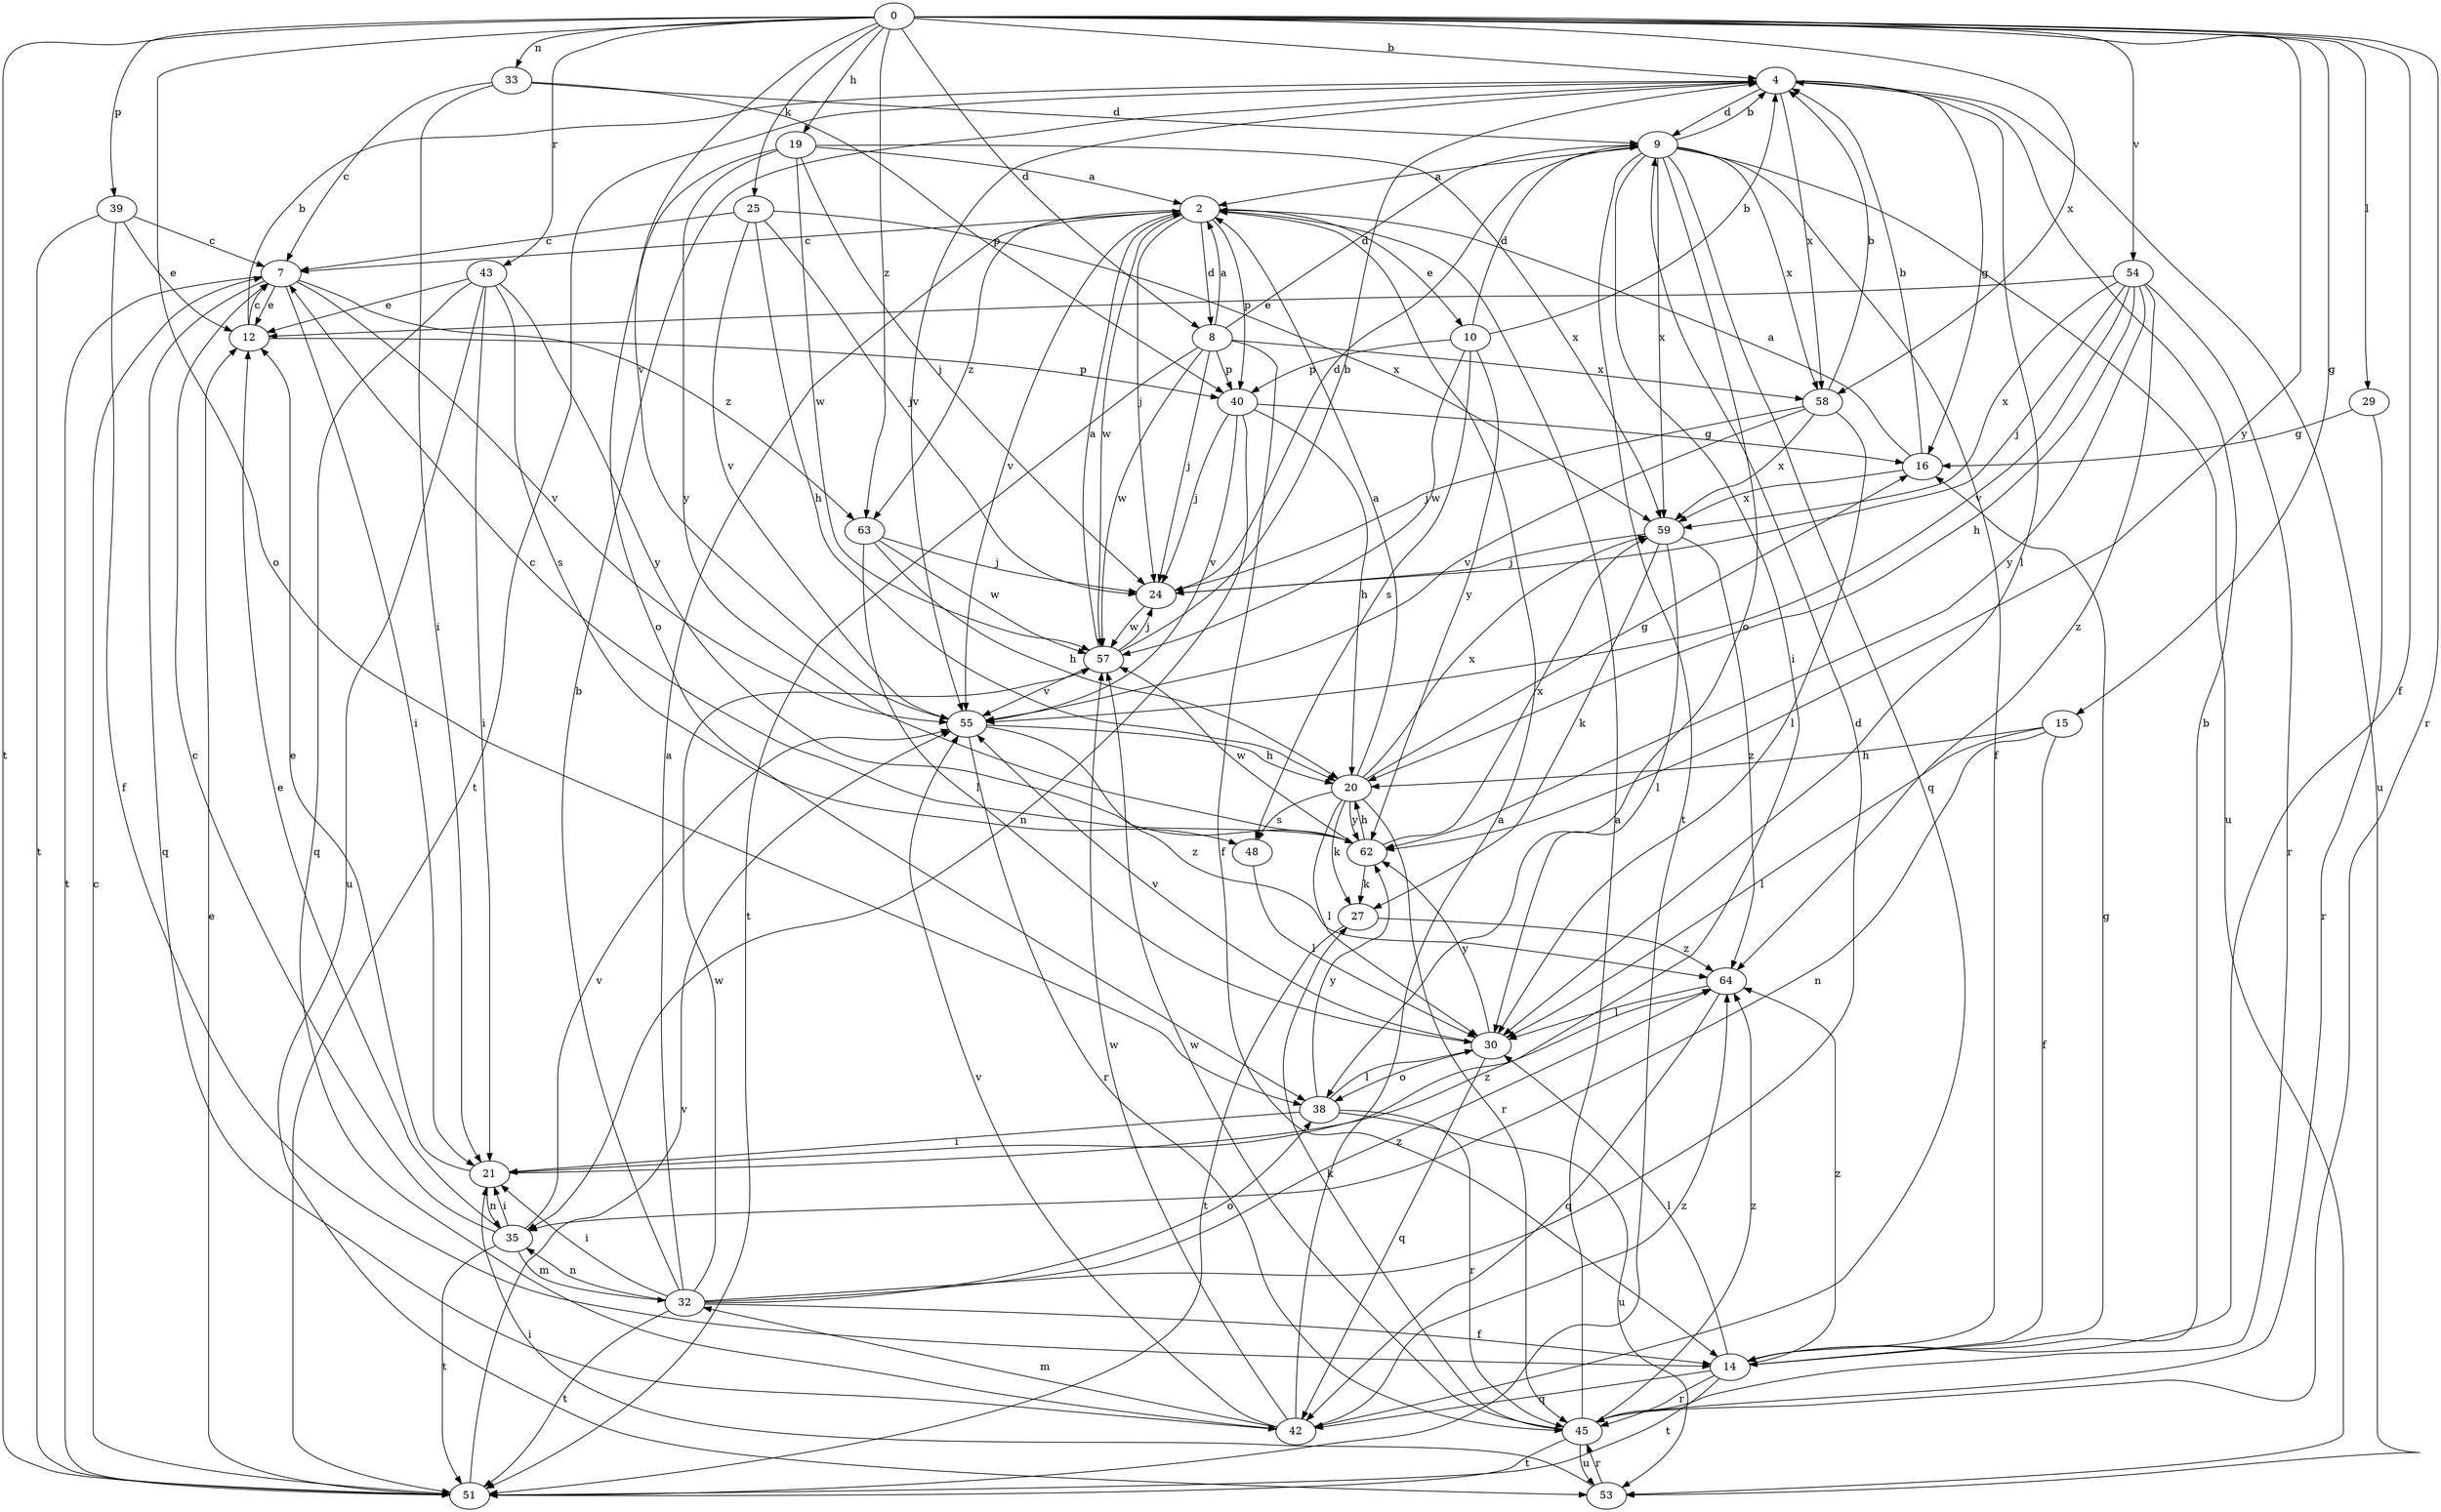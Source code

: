 strict digraph  {
0;
2;
4;
7;
8;
9;
10;
12;
14;
15;
16;
19;
20;
21;
24;
25;
27;
29;
30;
32;
33;
35;
38;
39;
40;
42;
43;
45;
48;
51;
53;
54;
55;
57;
58;
59;
62;
63;
64;
0 -> 4  [label=b];
0 -> 8  [label=d];
0 -> 14  [label=f];
0 -> 15  [label=g];
0 -> 19  [label=h];
0 -> 25  [label=k];
0 -> 29  [label=l];
0 -> 33  [label=n];
0 -> 38  [label=o];
0 -> 39  [label=p];
0 -> 43  [label=r];
0 -> 45  [label=r];
0 -> 51  [label=t];
0 -> 54  [label=v];
0 -> 55  [label=v];
0 -> 58  [label=x];
0 -> 62  [label=y];
0 -> 63  [label=z];
2 -> 7  [label=c];
2 -> 8  [label=d];
2 -> 10  [label=e];
2 -> 24  [label=j];
2 -> 40  [label=p];
2 -> 55  [label=v];
2 -> 57  [label=w];
2 -> 63  [label=z];
4 -> 9  [label=d];
4 -> 16  [label=g];
4 -> 30  [label=l];
4 -> 51  [label=t];
4 -> 53  [label=u];
4 -> 55  [label=v];
4 -> 58  [label=x];
7 -> 12  [label=e];
7 -> 21  [label=i];
7 -> 42  [label=q];
7 -> 51  [label=t];
7 -> 55  [label=v];
7 -> 63  [label=z];
8 -> 2  [label=a];
8 -> 9  [label=d];
8 -> 14  [label=f];
8 -> 24  [label=j];
8 -> 40  [label=p];
8 -> 51  [label=t];
8 -> 57  [label=w];
8 -> 58  [label=x];
9 -> 2  [label=a];
9 -> 4  [label=b];
9 -> 14  [label=f];
9 -> 21  [label=i];
9 -> 38  [label=o];
9 -> 42  [label=q];
9 -> 51  [label=t];
9 -> 53  [label=u];
9 -> 58  [label=x];
9 -> 59  [label=x];
10 -> 4  [label=b];
10 -> 9  [label=d];
10 -> 40  [label=p];
10 -> 48  [label=s];
10 -> 57  [label=w];
10 -> 62  [label=y];
12 -> 4  [label=b];
12 -> 7  [label=c];
12 -> 40  [label=p];
14 -> 4  [label=b];
14 -> 16  [label=g];
14 -> 30  [label=l];
14 -> 42  [label=q];
14 -> 45  [label=r];
14 -> 51  [label=t];
14 -> 64  [label=z];
15 -> 14  [label=f];
15 -> 20  [label=h];
15 -> 30  [label=l];
15 -> 35  [label=n];
16 -> 2  [label=a];
16 -> 4  [label=b];
16 -> 59  [label=x];
19 -> 2  [label=a];
19 -> 24  [label=j];
19 -> 38  [label=o];
19 -> 57  [label=w];
19 -> 59  [label=x];
19 -> 62  [label=y];
20 -> 2  [label=a];
20 -> 16  [label=g];
20 -> 27  [label=k];
20 -> 30  [label=l];
20 -> 45  [label=r];
20 -> 48  [label=s];
20 -> 59  [label=x];
20 -> 62  [label=y];
21 -> 12  [label=e];
21 -> 35  [label=n];
21 -> 64  [label=z];
24 -> 9  [label=d];
24 -> 57  [label=w];
25 -> 7  [label=c];
25 -> 20  [label=h];
25 -> 24  [label=j];
25 -> 55  [label=v];
25 -> 59  [label=x];
27 -> 51  [label=t];
27 -> 64  [label=z];
29 -> 16  [label=g];
29 -> 45  [label=r];
30 -> 38  [label=o];
30 -> 42  [label=q];
30 -> 55  [label=v];
30 -> 62  [label=y];
32 -> 2  [label=a];
32 -> 4  [label=b];
32 -> 9  [label=d];
32 -> 14  [label=f];
32 -> 21  [label=i];
32 -> 35  [label=n];
32 -> 38  [label=o];
32 -> 51  [label=t];
32 -> 57  [label=w];
32 -> 64  [label=z];
33 -> 7  [label=c];
33 -> 9  [label=d];
33 -> 21  [label=i];
33 -> 40  [label=p];
35 -> 7  [label=c];
35 -> 12  [label=e];
35 -> 21  [label=i];
35 -> 32  [label=m];
35 -> 51  [label=t];
35 -> 55  [label=v];
38 -> 21  [label=i];
38 -> 30  [label=l];
38 -> 45  [label=r];
38 -> 53  [label=u];
38 -> 62  [label=y];
39 -> 7  [label=c];
39 -> 12  [label=e];
39 -> 14  [label=f];
39 -> 51  [label=t];
40 -> 16  [label=g];
40 -> 20  [label=h];
40 -> 24  [label=j];
40 -> 35  [label=n];
40 -> 55  [label=v];
42 -> 2  [label=a];
42 -> 32  [label=m];
42 -> 55  [label=v];
42 -> 57  [label=w];
42 -> 64  [label=z];
43 -> 12  [label=e];
43 -> 21  [label=i];
43 -> 42  [label=q];
43 -> 48  [label=s];
43 -> 53  [label=u];
43 -> 62  [label=y];
45 -> 2  [label=a];
45 -> 27  [label=k];
45 -> 51  [label=t];
45 -> 53  [label=u];
45 -> 57  [label=w];
45 -> 64  [label=z];
48 -> 30  [label=l];
51 -> 7  [label=c];
51 -> 12  [label=e];
51 -> 55  [label=v];
53 -> 21  [label=i];
53 -> 45  [label=r];
54 -> 12  [label=e];
54 -> 20  [label=h];
54 -> 24  [label=j];
54 -> 45  [label=r];
54 -> 55  [label=v];
54 -> 59  [label=x];
54 -> 62  [label=y];
54 -> 64  [label=z];
55 -> 20  [label=h];
55 -> 45  [label=r];
55 -> 64  [label=z];
57 -> 2  [label=a];
57 -> 4  [label=b];
57 -> 24  [label=j];
57 -> 55  [label=v];
58 -> 4  [label=b];
58 -> 24  [label=j];
58 -> 30  [label=l];
58 -> 55  [label=v];
58 -> 59  [label=x];
59 -> 24  [label=j];
59 -> 27  [label=k];
59 -> 30  [label=l];
59 -> 64  [label=z];
62 -> 7  [label=c];
62 -> 20  [label=h];
62 -> 27  [label=k];
62 -> 57  [label=w];
62 -> 59  [label=x];
63 -> 20  [label=h];
63 -> 24  [label=j];
63 -> 30  [label=l];
63 -> 57  [label=w];
64 -> 30  [label=l];
64 -> 42  [label=q];
}

